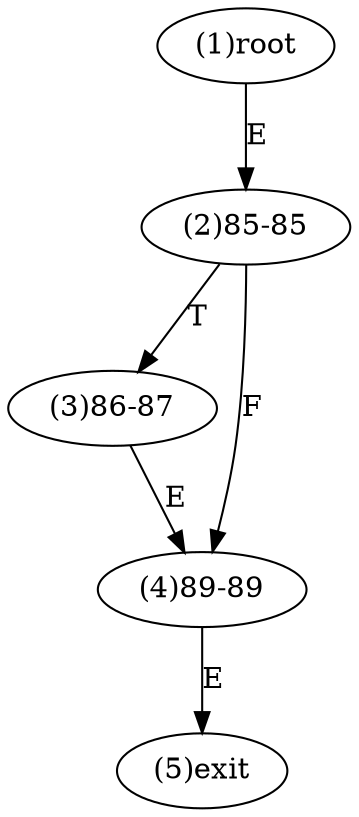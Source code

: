 digraph "" { 
1[ label="(1)root"];
2[ label="(2)85-85"];
3[ label="(3)86-87"];
4[ label="(4)89-89"];
5[ label="(5)exit"];
1->2[ label="E"];
2->4[ label="F"];
2->3[ label="T"];
3->4[ label="E"];
4->5[ label="E"];
}